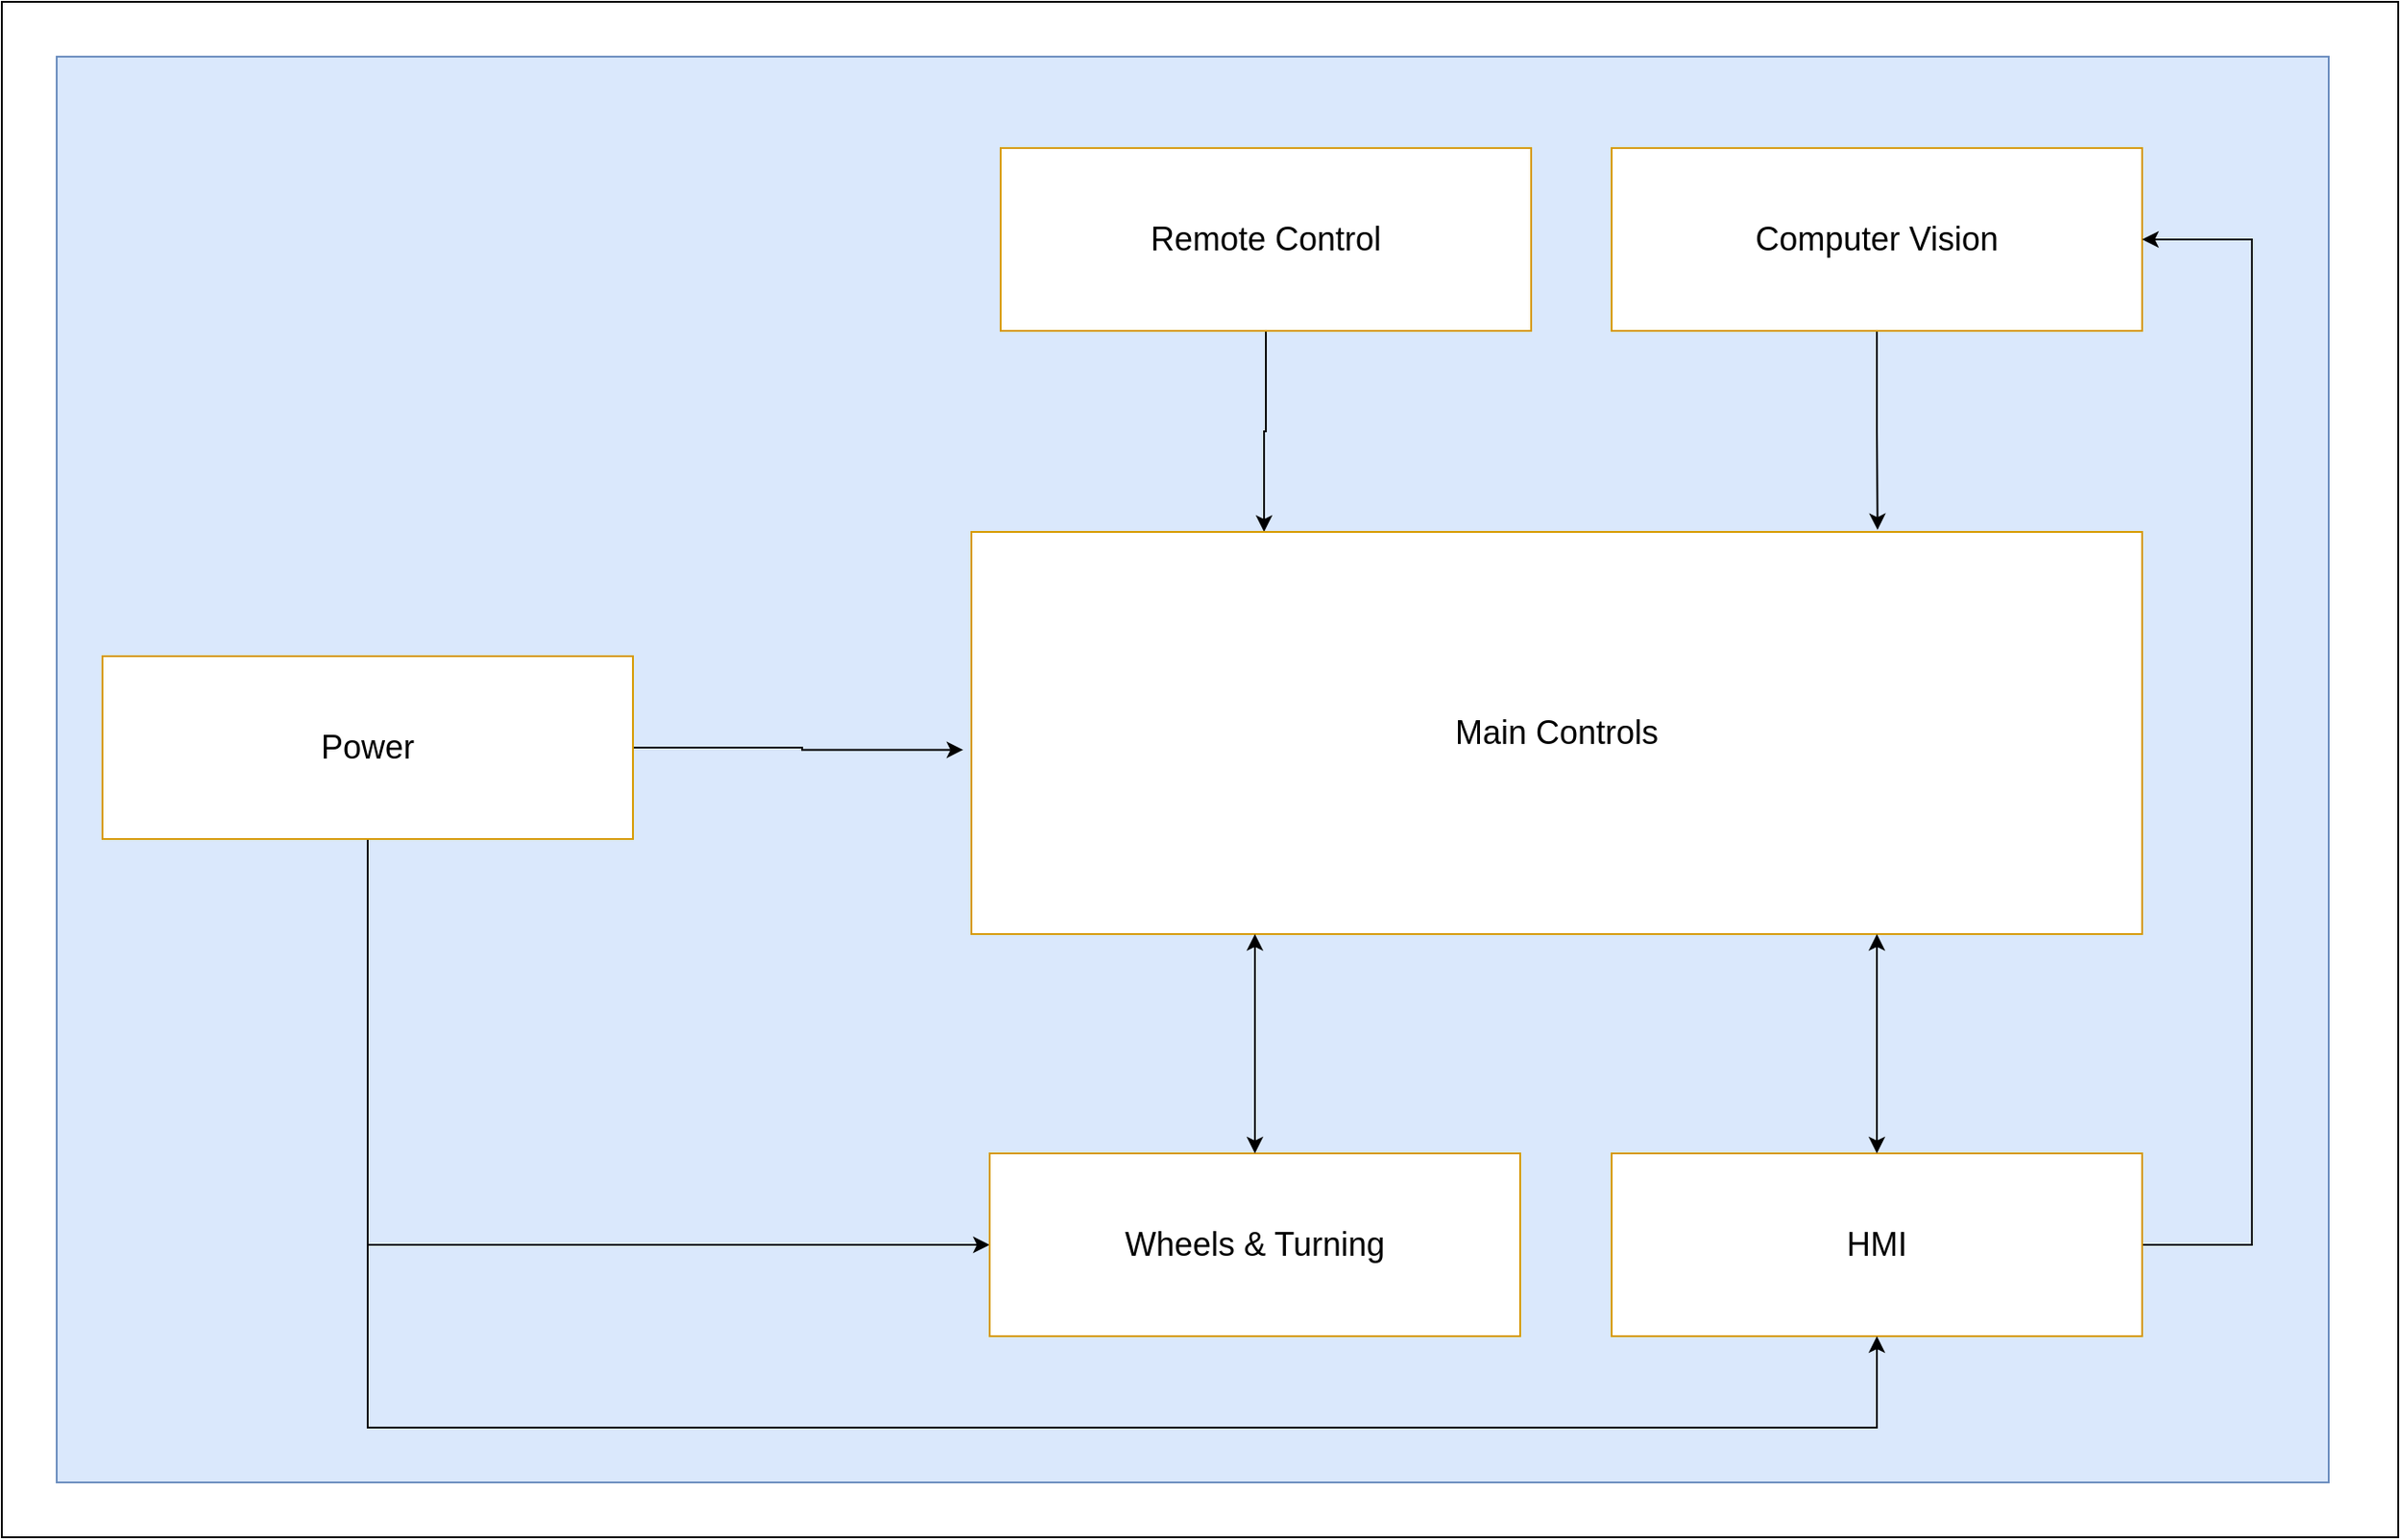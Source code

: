 <mxfile version="15.8.7" type="github">
  <diagram id="xtEXS91BvRHKZnzekccI" name="Page-1">
    <mxGraphModel dx="4272" dy="2124" grid="0" gridSize="10" guides="1" tooltips="1" connect="1" arrows="1" fold="1" page="0" pageScale="1" pageWidth="850" pageHeight="1100" math="0" shadow="0">
      <root>
        <mxCell id="0" />
        <mxCell id="1" parent="0" />
        <mxCell id="xAkv2eFlPh6bL9jDl5cc-2" value="" style="rounded=0;whiteSpace=wrap;html=1;fontSize=14;" vertex="1" parent="1">
          <mxGeometry x="-570" y="-240" width="1310" height="840" as="geometry" />
        </mxCell>
        <mxCell id="xAkv2eFlPh6bL9jDl5cc-3" value="" style="rounded=0;whiteSpace=wrap;html=1;fillColor=#dae8fc;strokeColor=#6c8ebf;" vertex="1" parent="1">
          <mxGeometry x="-540" y="-210" width="1242" height="780" as="geometry" />
        </mxCell>
        <mxCell id="xAkv2eFlPh6bL9jDl5cc-4" style="edgeStyle=orthogonalEdgeStyle;rounded=0;orthogonalLoop=1;jettySize=auto;html=1;entryX=0.25;entryY=0;entryDx=0;entryDy=0;exitX=0.5;exitY=1;exitDx=0;exitDy=0;" edge="1" parent="1" source="xAkv2eFlPh6bL9jDl5cc-5" target="xAkv2eFlPh6bL9jDl5cc-9">
          <mxGeometry relative="1" as="geometry">
            <Array as="points">
              <mxPoint x="120" y="-5" />
            </Array>
          </mxGeometry>
        </mxCell>
        <mxCell id="xAkv2eFlPh6bL9jDl5cc-5" value="Remote Control" style="rounded=0;whiteSpace=wrap;html=1;fontSize=18;fillColor=#FFFFFF;strokeColor=#d79b00;" vertex="1" parent="1">
          <mxGeometry x="-24" y="-160" width="290" height="100" as="geometry" />
        </mxCell>
        <mxCell id="xAkv2eFlPh6bL9jDl5cc-6" style="edgeStyle=orthogonalEdgeStyle;rounded=0;orthogonalLoop=1;jettySize=auto;html=1;exitX=1;exitY=0.5;exitDx=0;exitDy=0;entryX=-0.007;entryY=0.542;entryDx=0;entryDy=0;entryPerimeter=0;" edge="1" parent="1" source="xAkv2eFlPh6bL9jDl5cc-8" target="xAkv2eFlPh6bL9jDl5cc-9">
          <mxGeometry relative="1" as="geometry" />
        </mxCell>
        <mxCell id="xAkv2eFlPh6bL9jDl5cc-7" style="edgeStyle=orthogonalEdgeStyle;rounded=0;orthogonalLoop=1;jettySize=auto;html=1;entryX=0;entryY=0.5;entryDx=0;entryDy=0;exitX=0.5;exitY=1;exitDx=0;exitDy=0;" edge="1" parent="1" source="xAkv2eFlPh6bL9jDl5cc-8" target="xAkv2eFlPh6bL9jDl5cc-12">
          <mxGeometry relative="1" as="geometry" />
        </mxCell>
        <mxCell id="xAkv2eFlPh6bL9jDl5cc-8" value="Power" style="rounded=0;whiteSpace=wrap;html=1;fontSize=18;fillColor=#FFFFFF;strokeColor=#d79b00;" vertex="1" parent="1">
          <mxGeometry x="-515" y="118" width="290" height="100" as="geometry" />
        </mxCell>
        <mxCell id="xAkv2eFlPh6bL9jDl5cc-9" value="Main Controls" style="rounded=0;whiteSpace=wrap;html=1;fontSize=18;fillColor=#FFFFFF;strokeColor=#d79b00;" vertex="1" parent="1">
          <mxGeometry x="-40" y="50" width="640" height="220" as="geometry" />
        </mxCell>
        <mxCell id="xAkv2eFlPh6bL9jDl5cc-10" style="edgeStyle=orthogonalEdgeStyle;rounded=0;orthogonalLoop=1;jettySize=auto;html=1;exitX=0.5;exitY=1;exitDx=0;exitDy=0;entryX=0.774;entryY=-0.005;entryDx=0;entryDy=0;entryPerimeter=0;" edge="1" parent="1" source="xAkv2eFlPh6bL9jDl5cc-11" target="xAkv2eFlPh6bL9jDl5cc-9">
          <mxGeometry relative="1" as="geometry" />
        </mxCell>
        <mxCell id="xAkv2eFlPh6bL9jDl5cc-11" value="Computer Vision" style="rounded=0;whiteSpace=wrap;html=1;fontSize=18;fillColor=#FFFFFF;strokeColor=#d79b00;" vertex="1" parent="1">
          <mxGeometry x="310" y="-160" width="290" height="100" as="geometry" />
        </mxCell>
        <mxCell id="xAkv2eFlPh6bL9jDl5cc-12" value="Wheels &amp;amp; Turning" style="rounded=0;whiteSpace=wrap;html=1;fontSize=18;fillColor=#FFFFFF;strokeColor=#d79b00;" vertex="1" parent="1">
          <mxGeometry x="-30" y="390" width="290" height="100" as="geometry" />
        </mxCell>
        <mxCell id="xAkv2eFlPh6bL9jDl5cc-13" style="edgeStyle=orthogonalEdgeStyle;rounded=0;orthogonalLoop=1;jettySize=auto;html=1;entryX=1;entryY=0.5;entryDx=0;entryDy=0;" edge="1" parent="1" source="xAkv2eFlPh6bL9jDl5cc-14" target="xAkv2eFlPh6bL9jDl5cc-11">
          <mxGeometry relative="1" as="geometry">
            <Array as="points">
              <mxPoint x="660" y="440" />
              <mxPoint x="660" y="-110" />
            </Array>
          </mxGeometry>
        </mxCell>
        <mxCell id="xAkv2eFlPh6bL9jDl5cc-14" value="HMI" style="rounded=0;whiteSpace=wrap;html=1;fontSize=18;fillColor=#FFFFFF;strokeColor=#d79b00;" vertex="1" parent="1">
          <mxGeometry x="310" y="390" width="290" height="100" as="geometry" />
        </mxCell>
        <mxCell id="xAkv2eFlPh6bL9jDl5cc-15" value="" style="endArrow=classic;startArrow=classic;html=1;rounded=0;exitX=0.5;exitY=0;exitDx=0;exitDy=0;" edge="1" parent="1" source="xAkv2eFlPh6bL9jDl5cc-12">
          <mxGeometry width="50" height="50" relative="1" as="geometry">
            <mxPoint x="60" y="280" as="sourcePoint" />
            <mxPoint x="115" y="270" as="targetPoint" />
          </mxGeometry>
        </mxCell>
        <mxCell id="xAkv2eFlPh6bL9jDl5cc-16" value="" style="endArrow=classic;startArrow=classic;html=1;rounded=0;exitX=0.5;exitY=0;exitDx=0;exitDy=0;" edge="1" parent="1" source="xAkv2eFlPh6bL9jDl5cc-14">
          <mxGeometry width="50" height="50" relative="1" as="geometry">
            <mxPoint x="125" y="400" as="sourcePoint" />
            <mxPoint x="455" y="270" as="targetPoint" />
          </mxGeometry>
        </mxCell>
        <mxCell id="xAkv2eFlPh6bL9jDl5cc-17" value="" style="endArrow=classic;html=1;rounded=0;entryX=0.5;entryY=1;entryDx=0;entryDy=0;" edge="1" parent="1" target="xAkv2eFlPh6bL9jDl5cc-14">
          <mxGeometry width="50" height="50" relative="1" as="geometry">
            <mxPoint x="-370" y="440" as="sourcePoint" />
            <mxPoint x="-220" y="460" as="targetPoint" />
            <Array as="points">
              <mxPoint x="-370" y="540" />
              <mxPoint x="455" y="540" />
            </Array>
          </mxGeometry>
        </mxCell>
      </root>
    </mxGraphModel>
  </diagram>
</mxfile>
